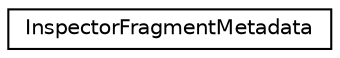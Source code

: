 digraph "Graphical Class Hierarchy"
{
 // LATEX_PDF_SIZE
  edge [fontname="Helvetica",fontsize="10",labelfontname="Helvetica",labelfontsize="10"];
  node [fontname="Helvetica",fontsize="10",shape=record];
  rankdir="LR";
  Node0 [label="InspectorFragmentMetadata",height=0.2,width=0.4,color="black", fillcolor="white", style="filled",URL="$struct_inspector_fragment_metadata.html",tooltip=" "];
}
